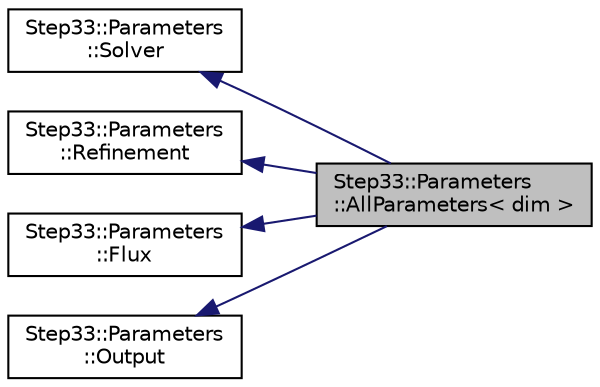 digraph "Step33::Parameters::AllParameters&lt; dim &gt;"
{
 // LATEX_PDF_SIZE
  edge [fontname="Helvetica",fontsize="10",labelfontname="Helvetica",labelfontsize="10"];
  node [fontname="Helvetica",fontsize="10",shape=record];
  rankdir="LR";
  Node1 [label="Step33::Parameters\l::AllParameters\< dim \>",height=0.2,width=0.4,color="black", fillcolor="grey75", style="filled", fontcolor="black",tooltip=" "];
  Node2 -> Node1 [dir="back",color="midnightblue",fontsize="10",style="solid",fontname="Helvetica"];
  Node2 [label="Step33::Parameters\l::Solver",height=0.2,width=0.4,color="black", fillcolor="white", style="filled",URL="$structStep33_1_1Parameters_1_1Solver.html",tooltip=" "];
  Node3 -> Node1 [dir="back",color="midnightblue",fontsize="10",style="solid",fontname="Helvetica"];
  Node3 [label="Step33::Parameters\l::Refinement",height=0.2,width=0.4,color="black", fillcolor="white", style="filled",URL="$structStep33_1_1Parameters_1_1Refinement.html",tooltip=" "];
  Node4 -> Node1 [dir="back",color="midnightblue",fontsize="10",style="solid",fontname="Helvetica"];
  Node4 [label="Step33::Parameters\l::Flux",height=0.2,width=0.4,color="black", fillcolor="white", style="filled",URL="$structStep33_1_1Parameters_1_1Flux.html",tooltip=" "];
  Node5 -> Node1 [dir="back",color="midnightblue",fontsize="10",style="solid",fontname="Helvetica"];
  Node5 [label="Step33::Parameters\l::Output",height=0.2,width=0.4,color="black", fillcolor="white", style="filled",URL="$structStep33_1_1Parameters_1_1Output.html",tooltip=" "];
}
